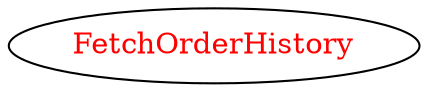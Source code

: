 digraph dependencyGraph {
 concentrate=true;
 ranksep="2.0";
 rankdir="LR"; 
 splines="ortho";
"FetchOrderHistory" [fontcolor="red"];
}